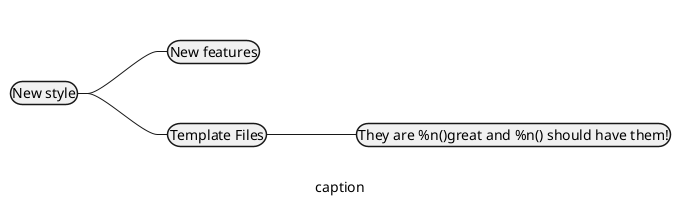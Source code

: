 {
  "sha1": "ckp5u9fcl0cr6h9fvfbjupr3n656lsw",
  "insertion": {
    "when": "2024-06-01T09:03:01.614Z",
    "user": "plantuml@gmail.com"
  }
}
@startmindmap

<style>
node {
  Padding 2
  Margin 30
}
</style>


* New style
** New features
** Template Files
*** They are %n()great and %n() should have them!

caption caption

@endmindmap
